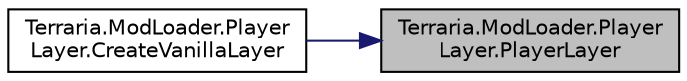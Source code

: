 digraph "Terraria.ModLoader.PlayerLayer.PlayerLayer"
{
 // LATEX_PDF_SIZE
  edge [fontname="Helvetica",fontsize="10",labelfontname="Helvetica",labelfontsize="10"];
  node [fontname="Helvetica",fontsize="10",shape=record];
  rankdir="RL";
  Node1 [label="Terraria.ModLoader.Player\lLayer.PlayerLayer",height=0.2,width=0.4,color="black", fillcolor="grey75", style="filled", fontcolor="black",tooltip="Creates a PlayerLayer with the given mod name, identifier name, and drawing action."];
  Node1 -> Node2 [dir="back",color="midnightblue",fontsize="10",style="solid",fontname="Helvetica"];
  Node2 [label="Terraria.ModLoader.Player\lLayer.CreateVanillaLayer",height=0.2,width=0.4,color="black", fillcolor="white", style="filled",URL="$class_terraria_1_1_mod_loader_1_1_player_layer.html#a4cb92dca062398dbe700cc50bb7ae324",tooltip=" "];
}
